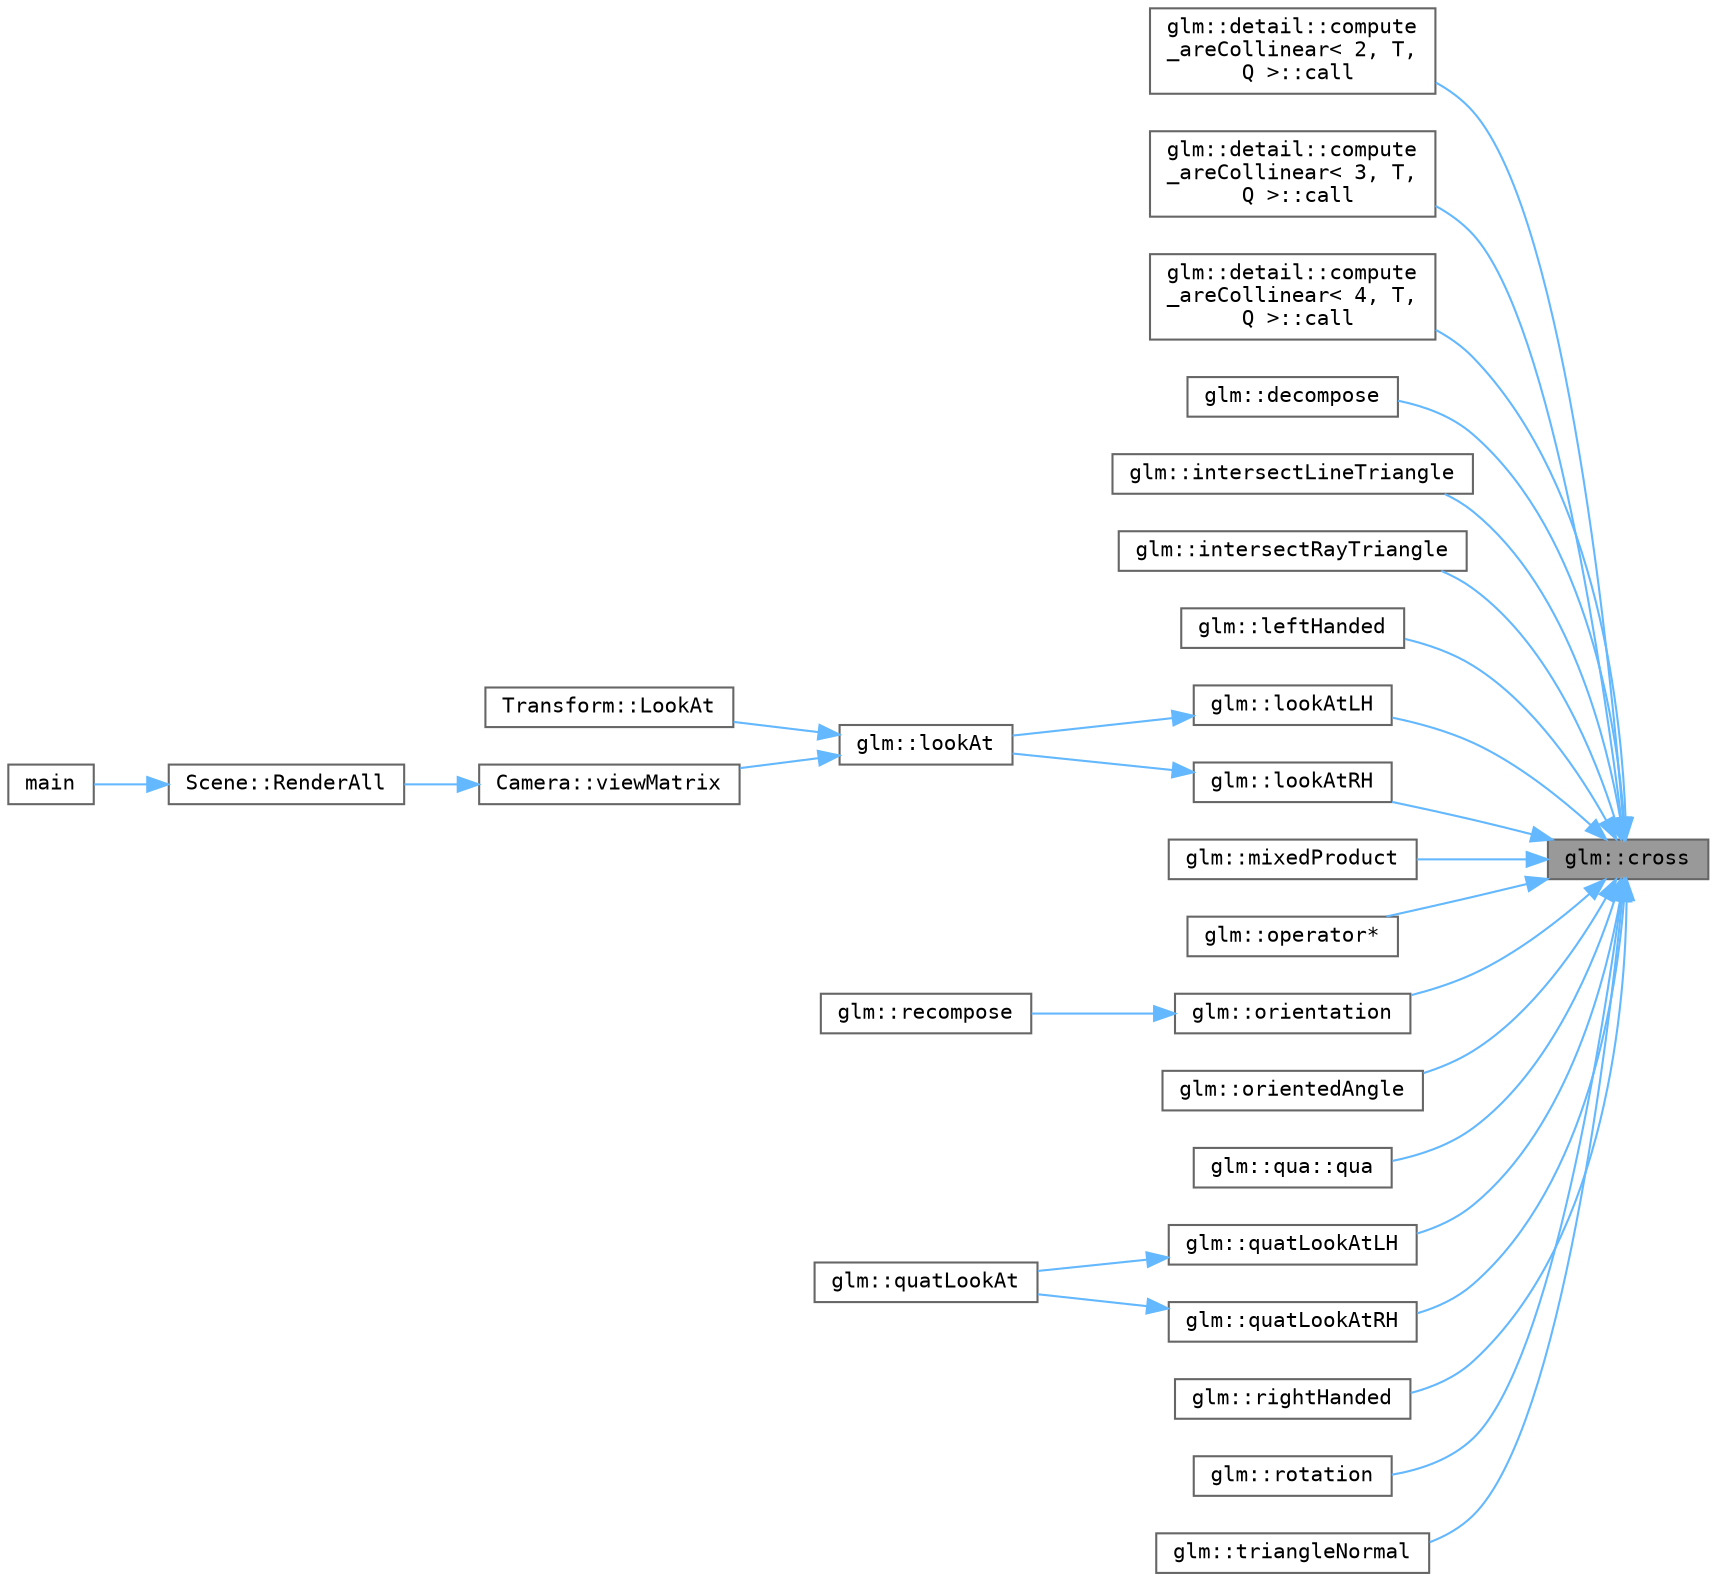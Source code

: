 digraph "glm::cross"
{
 // LATEX_PDF_SIZE
  bgcolor="transparent";
  edge [fontname=Terminal,fontsize=10,labelfontname=Helvetica,labelfontsize=10];
  node [fontname=Terminal,fontsize=10,shape=box,height=0.2,width=0.4];
  rankdir="RL";
  Node1 [label="glm::cross",height=0.2,width=0.4,color="gray40", fillcolor="grey60", style="filled", fontcolor="black",tooltip=" "];
  Node1 -> Node2 [dir="back",color="steelblue1",style="solid"];
  Node2 [label="glm::detail::compute\l_areCollinear\< 2, T,\l Q \>::call",height=0.2,width=0.4,color="grey40", fillcolor="white", style="filled",URL="$structglm_1_1detail_1_1compute__are_collinear_3_012_00_01_t_00_01_q_01_4.html#a4a32a093975dd49210dafdcb0be3b108",tooltip=" "];
  Node1 -> Node3 [dir="back",color="steelblue1",style="solid"];
  Node3 [label="glm::detail::compute\l_areCollinear\< 3, T,\l Q \>::call",height=0.2,width=0.4,color="grey40", fillcolor="white", style="filled",URL="$structglm_1_1detail_1_1compute__are_collinear_3_013_00_01_t_00_01_q_01_4.html#ad89215d790bc1b3d246a597e261c32f4",tooltip=" "];
  Node1 -> Node4 [dir="back",color="steelblue1",style="solid"];
  Node4 [label="glm::detail::compute\l_areCollinear\< 4, T,\l Q \>::call",height=0.2,width=0.4,color="grey40", fillcolor="white", style="filled",URL="$structglm_1_1detail_1_1compute__are_collinear_3_014_00_01_t_00_01_q_01_4.html#ad76314dc4d2ebd03e01707e521f91fb9",tooltip=" "];
  Node1 -> Node5 [dir="back",color="steelblue1",style="solid"];
  Node5 [label="glm::decompose",height=0.2,width=0.4,color="grey40", fillcolor="white", style="filled",URL="$group__gtx__matrix__decompose.html#gabd7878e1b23aab583bc01040c5ed2b71",tooltip=" "];
  Node1 -> Node6 [dir="back",color="steelblue1",style="solid"];
  Node6 [label="glm::intersectLineTriangle",height=0.2,width=0.4,color="grey40", fillcolor="white", style="filled",URL="$group__gtx__intersect.html#ga9d29b9b3acb504d43986502f42740df4",tooltip=" "];
  Node1 -> Node7 [dir="back",color="steelblue1",style="solid"];
  Node7 [label="glm::intersectRayTriangle",height=0.2,width=0.4,color="grey40", fillcolor="white", style="filled",URL="$group__gtx__intersect.html#ga65bf2c594482f04881c36bc761f9e946",tooltip=" "];
  Node1 -> Node8 [dir="back",color="steelblue1",style="solid"];
  Node8 [label="glm::leftHanded",height=0.2,width=0.4,color="grey40", fillcolor="white", style="filled",URL="$group__gtx__handed__coordinate__space.html#ga6f1bad193b9a3b048543d1935cf04dd3",tooltip=" "];
  Node1 -> Node9 [dir="back",color="steelblue1",style="solid"];
  Node9 [label="glm::lookAtLH",height=0.2,width=0.4,color="grey40", fillcolor="white", style="filled",URL="$group__ext__matrix__transform.html#gab2850421652778eeef6830e4fb1ea346",tooltip=" "];
  Node9 -> Node10 [dir="back",color="steelblue1",style="solid"];
  Node10 [label="glm::lookAt",height=0.2,width=0.4,color="grey40", fillcolor="white", style="filled",URL="$group__ext__matrix__transform.html#ga894735fbf8f3d25628c127712d0285f7",tooltip=" "];
  Node10 -> Node11 [dir="back",color="steelblue1",style="solid"];
  Node11 [label="Transform::LookAt",height=0.2,width=0.4,color="grey40", fillcolor="white", style="filled",URL="$class_transform.html#ac6fb2b3d5ac6c319fb1f66c2ecdbb8dc",tooltip="Points this transform at a given point"];
  Node10 -> Node12 [dir="back",color="steelblue1",style="solid"];
  Node12 [label="Camera::viewMatrix",height=0.2,width=0.4,color="grey40", fillcolor="white", style="filled",URL="$class_camera.html#ade59c8e9e1ccf81c92d69722ed070718",tooltip="Uses glm::lookAt to build a view matrix from cameraTransform"];
  Node12 -> Node13 [dir="back",color="steelblue1",style="solid"];
  Node13 [label="Scene::RenderAll",height=0.2,width=0.4,color="grey40", fillcolor="white", style="filled",URL="$class_scene.html#af1231c8f794238d9fb79e5f413e0108f",tooltip="Draw all gameObjects using cameras[0] as a camera, accounting for all lights"];
  Node13 -> Node14 [dir="back",color="steelblue1",style="solid"];
  Node14 [label="main",height=0.2,width=0.4,color="grey40", fillcolor="white", style="filled",URL="$main_8cpp.html#ae66f6b31b5ad750f1fe042a706a4e3d4",tooltip=" "];
  Node1 -> Node15 [dir="back",color="steelblue1",style="solid"];
  Node15 [label="glm::lookAtRH",height=0.2,width=0.4,color="grey40", fillcolor="white", style="filled",URL="$group__ext__matrix__transform.html#ga55e33da75ea7e0f877059cc6f181cd2b",tooltip=" "];
  Node15 -> Node10 [dir="back",color="steelblue1",style="solid"];
  Node1 -> Node16 [dir="back",color="steelblue1",style="solid"];
  Node16 [label="glm::mixedProduct",height=0.2,width=0.4,color="grey40", fillcolor="white", style="filled",URL="$group__gtx__mixed__product.html#gab3c6048fbb67f7243b088a4fee48d020",tooltip="Mixed product of 3 vectors (from GLM_GTX_mixed_product extension)"];
  Node1 -> Node17 [dir="back",color="steelblue1",style="solid"];
  Node17 [label="glm::operator*",height=0.2,width=0.4,color="grey40", fillcolor="white", style="filled",URL="$namespaceglm.html#af28731a40a5171bd240cf5c65e52e573",tooltip=" "];
  Node1 -> Node18 [dir="back",color="steelblue1",style="solid"];
  Node18 [label="glm::orientation",height=0.2,width=0.4,color="grey40", fillcolor="white", style="filled",URL="$group__gtx__rotate__vector.html#ga83099d005b4af6a7a0d882ff6eb1a536",tooltip=" "];
  Node18 -> Node19 [dir="back",color="steelblue1",style="solid"];
  Node19 [label="glm::recompose",height=0.2,width=0.4,color="grey40", fillcolor="white", style="filled",URL="$group__gtx__matrix__decompose.html#ga8f836f4e7cc19ba301fc135d579aa2bc",tooltip=" "];
  Node1 -> Node20 [dir="back",color="steelblue1",style="solid"];
  Node20 [label="glm::orientedAngle",height=0.2,width=0.4,color="grey40", fillcolor="white", style="filled",URL="$group__gtx__vector__angle.html#ga706fce3d111f485839756a64f5a48553",tooltip=" "];
  Node1 -> Node21 [dir="back",color="steelblue1",style="solid"];
  Node21 [label="glm::qua::qua",height=0.2,width=0.4,color="grey40", fillcolor="white", style="filled",URL="$structglm_1_1qua.html#a2e42c2862340654ea5ce26ad12554a8f",tooltip="Explicit conversion operators."];
  Node1 -> Node22 [dir="back",color="steelblue1",style="solid"];
  Node22 [label="glm::quatLookAtLH",height=0.2,width=0.4,color="grey40", fillcolor="white", style="filled",URL="$group__gtc__quaternion.html#gaf1b1a94a4bf495b0a357180e2ab44dd3",tooltip=" "];
  Node22 -> Node23 [dir="back",color="steelblue1",style="solid"];
  Node23 [label="glm::quatLookAt",height=0.2,width=0.4,color="grey40", fillcolor="white", style="filled",URL="$group__gtc__quaternion.html#ga6796cf6b03ae8ea20a2152571bd66656",tooltip=" "];
  Node1 -> Node24 [dir="back",color="steelblue1",style="solid"];
  Node24 [label="glm::quatLookAtRH",height=0.2,width=0.4,color="grey40", fillcolor="white", style="filled",URL="$group__gtc__quaternion.html#ga63626b02ab5b21692758c0d43618188a",tooltip=" "];
  Node24 -> Node23 [dir="back",color="steelblue1",style="solid"];
  Node1 -> Node25 [dir="back",color="steelblue1",style="solid"];
  Node25 [label="glm::rightHanded",height=0.2,width=0.4,color="grey40", fillcolor="white", style="filled",URL="$group__gtx__handed__coordinate__space.html#ga99386a5ab5491871b947076e21699cc8",tooltip=" "];
  Node1 -> Node26 [dir="back",color="steelblue1",style="solid"];
  Node26 [label="glm::rotation",height=0.2,width=0.4,color="grey40", fillcolor="white", style="filled",URL="$group__gtx__quaternion.html#gadbb992b52cef49dd3b11966e34260d17",tooltip=" "];
  Node1 -> Node27 [dir="back",color="steelblue1",style="solid"];
  Node27 [label="glm::triangleNormal",height=0.2,width=0.4,color="grey40", fillcolor="white", style="filled",URL="$group__gtx__normal.html#ga81559dbb043923772a63a87b711188ae",tooltip=" "];
}

